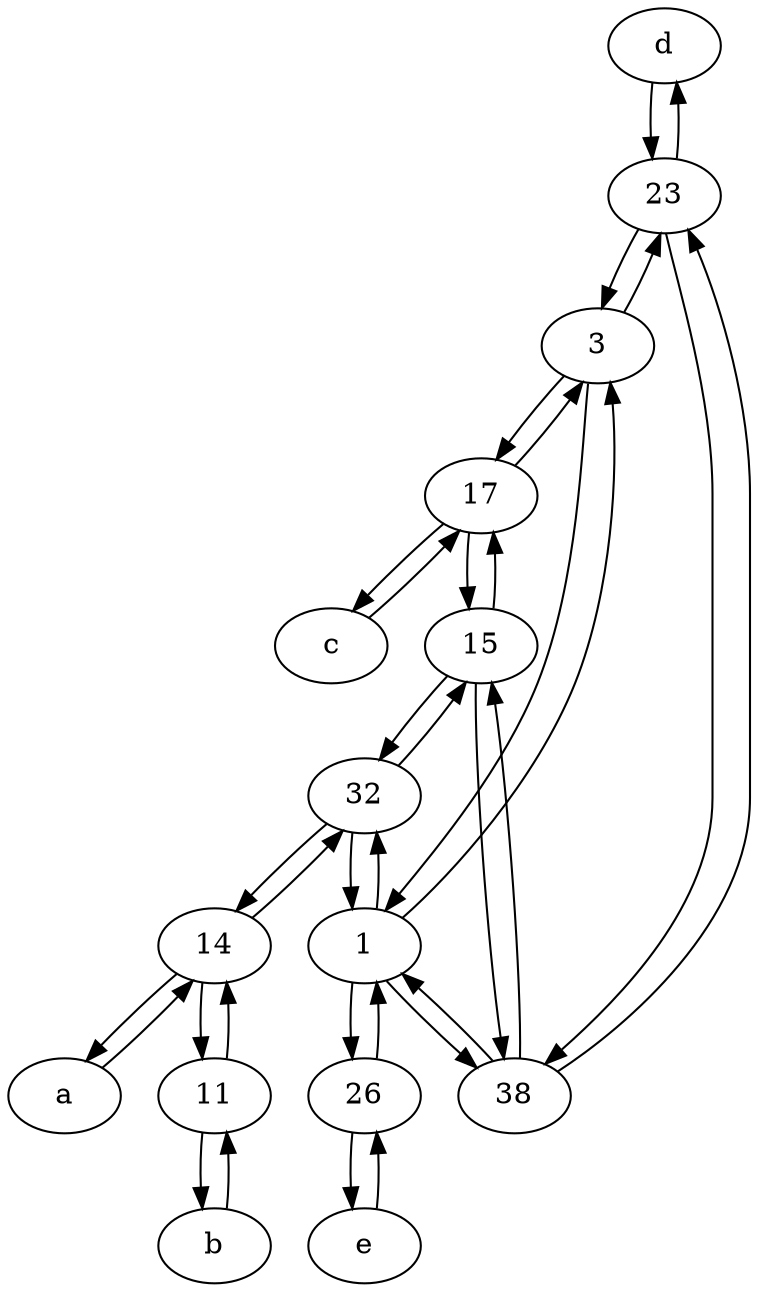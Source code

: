 digraph  {
	d [pos="20,30!"];
	b [pos="50,20!"];
	15;
	26;
	c [pos="20,10!"];
	32;
	23;
	e [pos="30,50!"];
	1;
	17;
	38;
	11;
	3;
	a [pos="40,10!"];
	14;
	b -> 11;
	32 -> 14;
	3 -> 17;
	3 -> 1;
	11 -> b;
	1 -> 26;
	15 -> 32;
	38 -> 15;
	3 -> 23;
	a -> 14;
	17 -> 15;
	14 -> a;
	c -> 17;
	17 -> c;
	23 -> d;
	26 -> 1;
	26 -> e;
	14 -> 11;
	1 -> 3;
	23 -> 38;
	32 -> 1;
	38 -> 23;
	15 -> 17;
	1 -> 32;
	15 -> 38;
	38 -> 1;
	14 -> 32;
	11 -> 14;
	e -> 26;
	1 -> 38;
	23 -> 3;
	32 -> 15;
	d -> 23;
	17 -> 3;

	}